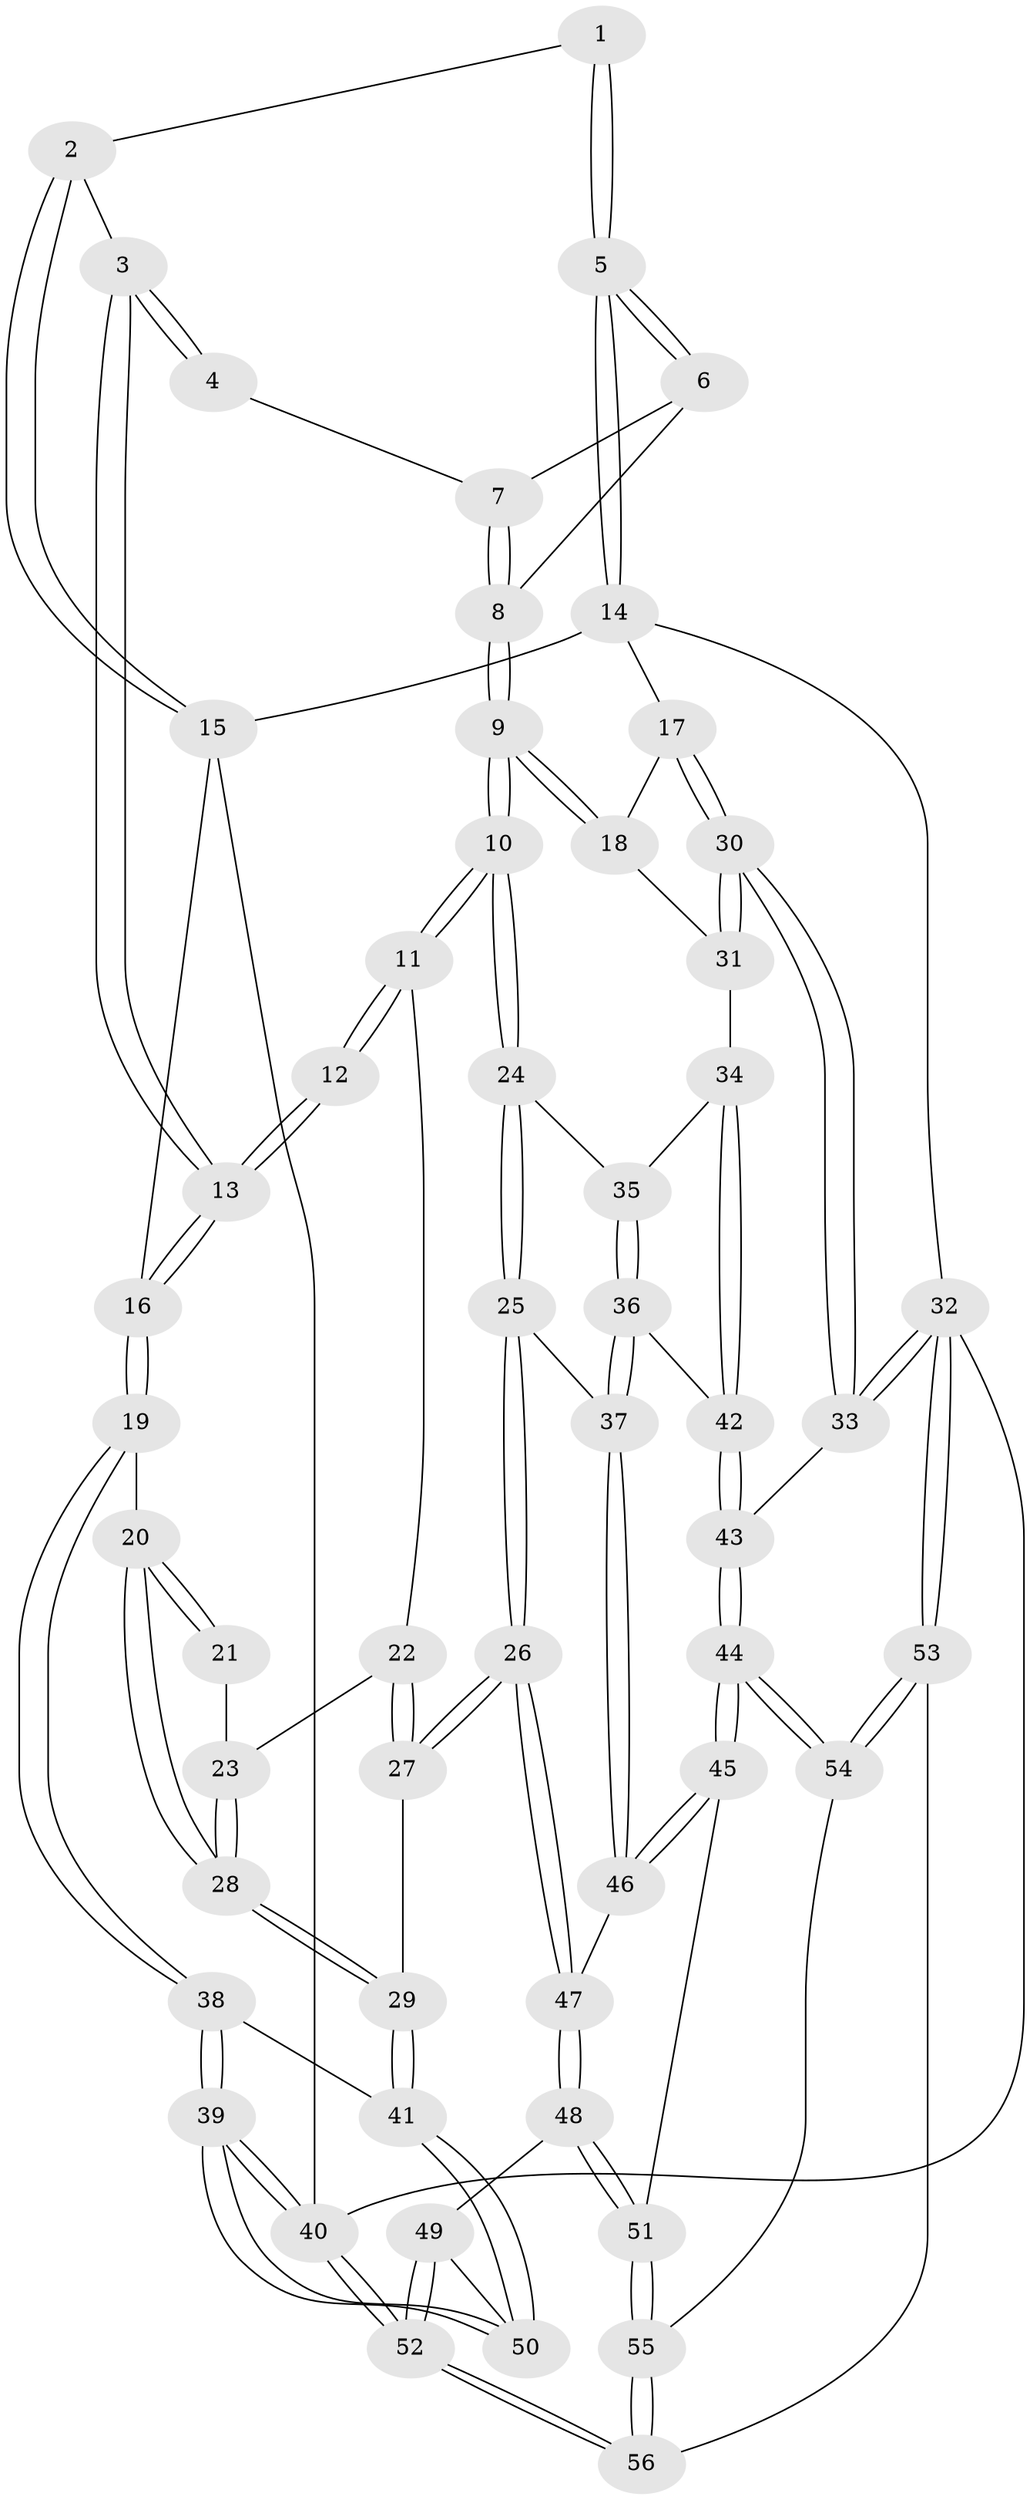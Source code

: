 // Generated by graph-tools (version 1.1) at 2025/17/03/09/25 04:17:00]
// undirected, 56 vertices, 137 edges
graph export_dot {
graph [start="1"]
  node [color=gray90,style=filled];
  1 [pos="+0.563819781818178+0"];
  2 [pos="+0+0"];
  3 [pos="+0.3555458414404021+0.14159726144922663"];
  4 [pos="+0.4936810615385355+0.09847056219787784"];
  5 [pos="+1+0"];
  6 [pos="+0.8816568183691015+0.03332365303442843"];
  7 [pos="+0.5067506302801954+0.10489849646397688"];
  8 [pos="+0.6382340473193239+0.2899226117762432"];
  9 [pos="+0.5920126239543401+0.4192669469076818"];
  10 [pos="+0.5853704462010252+0.4257478468402548"];
  11 [pos="+0.4810194866632784+0.39854013089728985"];
  12 [pos="+0.38178835536059186+0.34008032067203026"];
  13 [pos="+0.36004480401593647+0.3085085620541281"];
  14 [pos="+1+0"];
  15 [pos="+0+0"];
  16 [pos="+0+0.3223155598005894"];
  17 [pos="+1+0.14422841889055818"];
  18 [pos="+0.7779103959377115+0.4134524869755072"];
  19 [pos="+0+0.32904531755137756"];
  20 [pos="+0.19850904184190715+0.5177619538064673"];
  21 [pos="+0.3620087165513216+0.361437247877309"];
  22 [pos="+0.42617634634829943+0.46816811997551794"];
  23 [pos="+0.30462451429740556+0.5523611647462128"];
  24 [pos="+0.5868540089428071+0.43512807945908505"];
  25 [pos="+0.5331121090647137+0.6470309137708022"];
  26 [pos="+0.5226596025605943+0.6642053353506064"];
  27 [pos="+0.35709415665832134+0.6075578849622137"];
  28 [pos="+0.23993592420617527+0.6189664130318918"];
  29 [pos="+0.24208421091251248+0.6320319244477102"];
  30 [pos="+1+0.5168277641961434"];
  31 [pos="+0.8942816260928458+0.5455127739643701"];
  32 [pos="+1+1"];
  33 [pos="+1+0.6936407950725938"];
  34 [pos="+0.8265604756969214+0.5945939972615644"];
  35 [pos="+0.7190491484979229+0.5595259193656801"];
  36 [pos="+0.7150199412784343+0.6959304776842719"];
  37 [pos="+0.7148664285572045+0.6965246142948646"];
  38 [pos="+0+0.6390185680469488"];
  39 [pos="+0+1"];
  40 [pos="+0+1"];
  41 [pos="+0.2274650141845571+0.6812294481050132"];
  42 [pos="+0.8264277943899503+0.6073188723349772"];
  43 [pos="+0.8617537597701134+0.8092656853562936"];
  44 [pos="+0.8311835891914837+0.836663061670761"];
  45 [pos="+0.7810286191074642+0.8062990627704397"];
  46 [pos="+0.7475115205247945+0.7653877600303065"];
  47 [pos="+0.5101944058494625+0.7232304934839107"];
  48 [pos="+0.4754960175351047+0.8105327255219972"];
  49 [pos="+0.32392978766544817+0.8153640946859122"];
  50 [pos="+0.24855031155605758+0.7553208750386027"];
  51 [pos="+0.4920331584049382+0.8331851150059265"];
  52 [pos="+0.17155835022015858+1"];
  53 [pos="+0.8655845102015763+1"];
  54 [pos="+0.8164037754171188+0.9426476499142574"];
  55 [pos="+0.5124105990079787+0.8895012397616838"];
  56 [pos="+0.5127627080154148+1"];
  1 -- 2;
  1 -- 5;
  1 -- 5;
  2 -- 3;
  2 -- 15;
  2 -- 15;
  3 -- 4;
  3 -- 4;
  3 -- 13;
  3 -- 13;
  4 -- 7;
  5 -- 6;
  5 -- 6;
  5 -- 14;
  5 -- 14;
  6 -- 7;
  6 -- 8;
  7 -- 8;
  7 -- 8;
  8 -- 9;
  8 -- 9;
  9 -- 10;
  9 -- 10;
  9 -- 18;
  9 -- 18;
  10 -- 11;
  10 -- 11;
  10 -- 24;
  10 -- 24;
  11 -- 12;
  11 -- 12;
  11 -- 22;
  12 -- 13;
  12 -- 13;
  13 -- 16;
  13 -- 16;
  14 -- 15;
  14 -- 17;
  14 -- 32;
  15 -- 16;
  15 -- 40;
  16 -- 19;
  16 -- 19;
  17 -- 18;
  17 -- 30;
  17 -- 30;
  18 -- 31;
  19 -- 20;
  19 -- 38;
  19 -- 38;
  20 -- 21;
  20 -- 21;
  20 -- 28;
  20 -- 28;
  21 -- 23;
  22 -- 23;
  22 -- 27;
  22 -- 27;
  23 -- 28;
  23 -- 28;
  24 -- 25;
  24 -- 25;
  24 -- 35;
  25 -- 26;
  25 -- 26;
  25 -- 37;
  26 -- 27;
  26 -- 27;
  26 -- 47;
  26 -- 47;
  27 -- 29;
  28 -- 29;
  28 -- 29;
  29 -- 41;
  29 -- 41;
  30 -- 31;
  30 -- 31;
  30 -- 33;
  30 -- 33;
  31 -- 34;
  32 -- 33;
  32 -- 33;
  32 -- 53;
  32 -- 53;
  32 -- 40;
  33 -- 43;
  34 -- 35;
  34 -- 42;
  34 -- 42;
  35 -- 36;
  35 -- 36;
  36 -- 37;
  36 -- 37;
  36 -- 42;
  37 -- 46;
  37 -- 46;
  38 -- 39;
  38 -- 39;
  38 -- 41;
  39 -- 40;
  39 -- 40;
  39 -- 50;
  39 -- 50;
  40 -- 52;
  40 -- 52;
  41 -- 50;
  41 -- 50;
  42 -- 43;
  42 -- 43;
  43 -- 44;
  43 -- 44;
  44 -- 45;
  44 -- 45;
  44 -- 54;
  44 -- 54;
  45 -- 46;
  45 -- 46;
  45 -- 51;
  46 -- 47;
  47 -- 48;
  47 -- 48;
  48 -- 49;
  48 -- 51;
  48 -- 51;
  49 -- 50;
  49 -- 52;
  49 -- 52;
  51 -- 55;
  51 -- 55;
  52 -- 56;
  52 -- 56;
  53 -- 54;
  53 -- 54;
  53 -- 56;
  54 -- 55;
  55 -- 56;
  55 -- 56;
}
